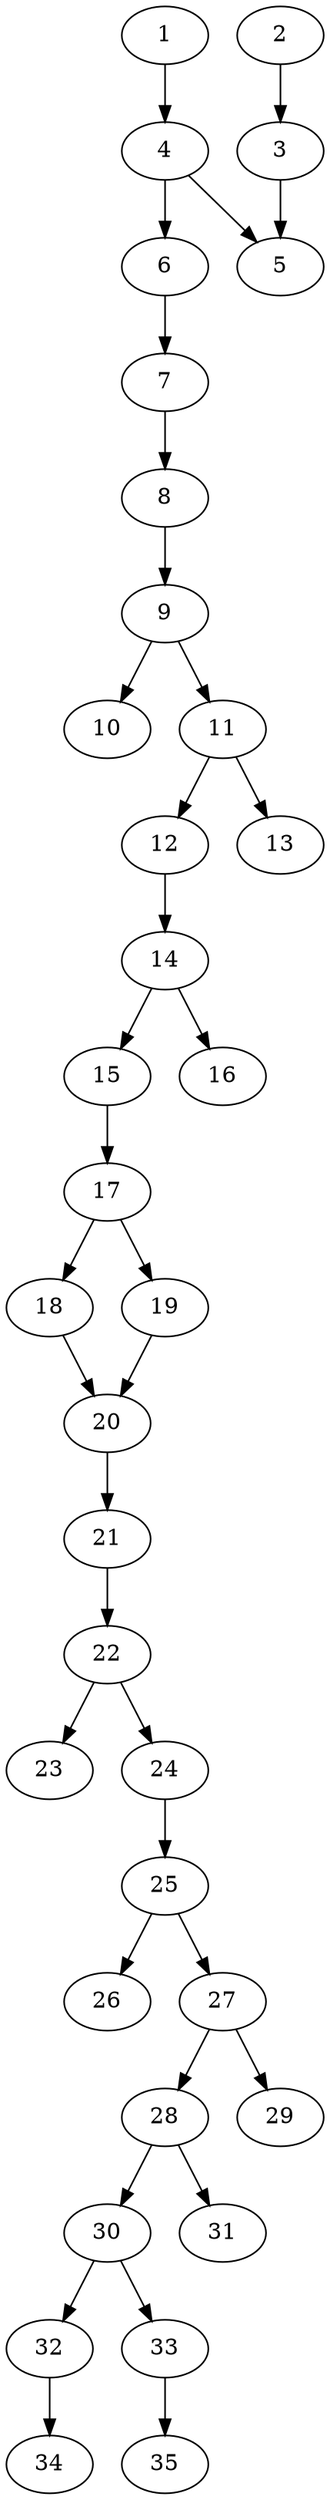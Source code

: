 // DAG automatically generated by daggen at Thu Oct  3 14:05:37 2019
// ./daggen --dot -n 35 --ccr 0.5 --fat 0.3 --regular 0.7 --density 0.6 --mindata 5242880 --maxdata 52428800 
digraph G {
  1 [size="54566912", alpha="0.15", expect_size="27283456"] 
  1 -> 4 [size ="27283456"]
  2 [size="68968448", alpha="0.07", expect_size="34484224"] 
  2 -> 3 [size ="34484224"]
  3 [size="62623744", alpha="0.02", expect_size="31311872"] 
  3 -> 5 [size ="31311872"]
  4 [size="26611712", alpha="0.00", expect_size="13305856"] 
  4 -> 5 [size ="13305856"]
  4 -> 6 [size ="13305856"]
  5 [size="56737792", alpha="0.04", expect_size="28368896"] 
  6 [size="28653568", alpha="0.11", expect_size="14326784"] 
  6 -> 7 [size ="14326784"]
  7 [size="96606208", alpha="0.05", expect_size="48303104"] 
  7 -> 8 [size ="48303104"]
  8 [size="97929216", alpha="0.10", expect_size="48964608"] 
  8 -> 9 [size ="48964608"]
  9 [size="61923328", alpha="0.02", expect_size="30961664"] 
  9 -> 10 [size ="30961664"]
  9 -> 11 [size ="30961664"]
  10 [size="26621952", alpha="0.01", expect_size="13310976"] 
  11 [size="103032832", alpha="0.18", expect_size="51516416"] 
  11 -> 12 [size ="51516416"]
  11 -> 13 [size ="51516416"]
  12 [size="80525312", alpha="0.03", expect_size="40262656"] 
  12 -> 14 [size ="40262656"]
  13 [size="21084160", alpha="0.05", expect_size="10542080"] 
  14 [size="31969280", alpha="0.02", expect_size="15984640"] 
  14 -> 15 [size ="15984640"]
  14 -> 16 [size ="15984640"]
  15 [size="32522240", alpha="0.05", expect_size="16261120"] 
  15 -> 17 [size ="16261120"]
  16 [size="49397760", alpha="0.07", expect_size="24698880"] 
  17 [size="99489792", alpha="0.18", expect_size="49744896"] 
  17 -> 18 [size ="49744896"]
  17 -> 19 [size ="49744896"]
  18 [size="29245440", alpha="0.12", expect_size="14622720"] 
  18 -> 20 [size ="14622720"]
  19 [size="78002176", alpha="0.10", expect_size="39001088"] 
  19 -> 20 [size ="39001088"]
  20 [size="86667264", alpha="0.03", expect_size="43333632"] 
  20 -> 21 [size ="43333632"]
  21 [size="90109952", alpha="0.06", expect_size="45054976"] 
  21 -> 22 [size ="45054976"]
  22 [size="82112512", alpha="0.02", expect_size="41056256"] 
  22 -> 23 [size ="41056256"]
  22 -> 24 [size ="41056256"]
  23 [size="95707136", alpha="0.08", expect_size="47853568"] 
  24 [size="23066624", alpha="0.18", expect_size="11533312"] 
  24 -> 25 [size ="11533312"]
  25 [size="33792000", alpha="0.18", expect_size="16896000"] 
  25 -> 26 [size ="16896000"]
  25 -> 27 [size ="16896000"]
  26 [size="55988224", alpha="0.01", expect_size="27994112"] 
  27 [size="87771136", alpha="0.03", expect_size="43885568"] 
  27 -> 28 [size ="43885568"]
  27 -> 29 [size ="43885568"]
  28 [size="78462976", alpha="0.03", expect_size="39231488"] 
  28 -> 30 [size ="39231488"]
  28 -> 31 [size ="39231488"]
  29 [size="39993344", alpha="0.14", expect_size="19996672"] 
  30 [size="84852736", alpha="0.09", expect_size="42426368"] 
  30 -> 32 [size ="42426368"]
  30 -> 33 [size ="42426368"]
  31 [size="99794944", alpha="0.03", expect_size="49897472"] 
  32 [size="34529280", alpha="0.12", expect_size="17264640"] 
  32 -> 34 [size ="17264640"]
  33 [size="41910272", alpha="0.04", expect_size="20955136"] 
  33 -> 35 [size ="20955136"]
  34 [size="79702016", alpha="0.19", expect_size="39851008"] 
  35 [size="69664768", alpha="0.20", expect_size="34832384"] 
}
